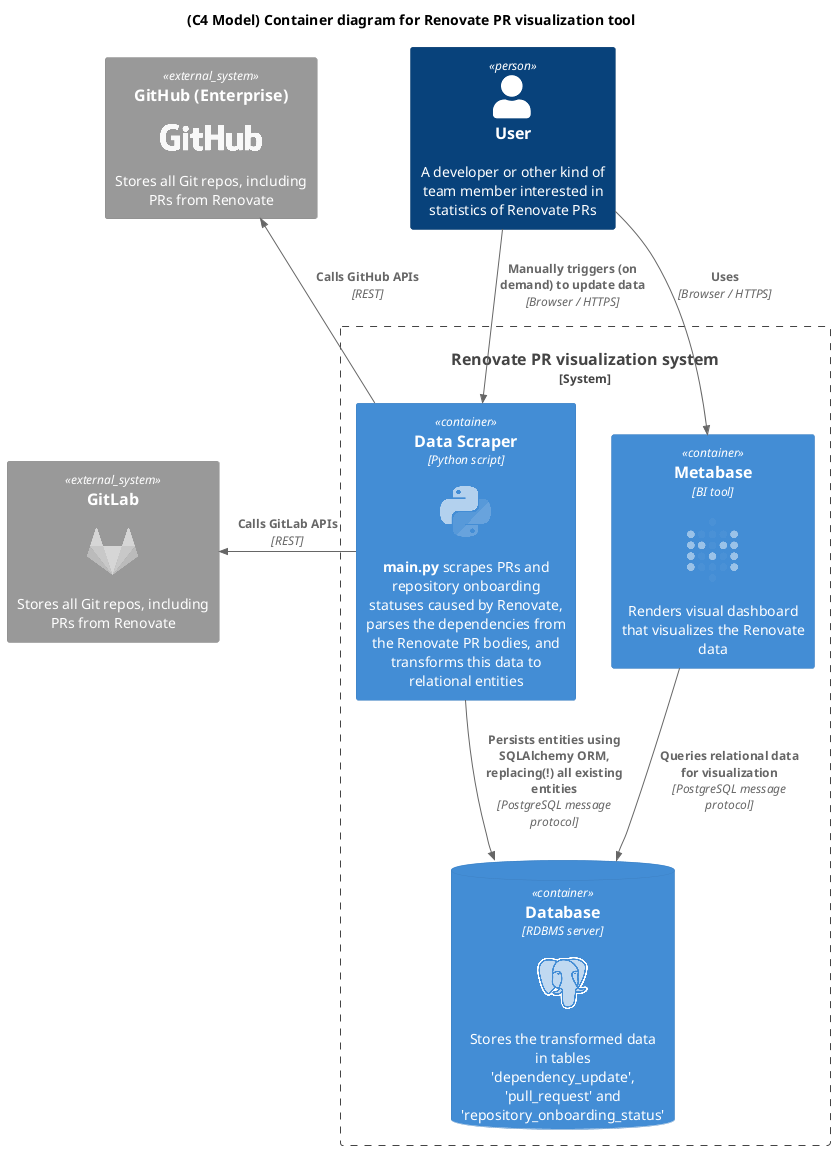 @startuml
!include <C4/C4_Container.puml>
!include <logos/postgresql.puml>
!include <logos/python.puml>
!include <logos/github.puml>
!include <logos/gitlab.puml>
!include <logos/metabase.puml>

title (C4 Model) Container diagram for Renovate PR visualization tool

Person(user, User, "A developer or other kind of team member interested in statistics of Renovate PRs")

System_Ext(github, "GitHub (Enterprise)", "<$github>\n\nStores all Git repos, including PRs from Renovate")

System_Ext(gitlab, "GitLab", "<$gitlab>\n\nStores all Git repos, including PRs from Renovate")
System_Boundary(tool, "Renovate PR visualization system") {
    Container(metabase, "Metabase", "BI tool", "<$metabase>\n\nRenders visual dashboard that visualizes the Renovate data")
    Container(datascraper, "Data Scraper", "Python script", "<$python>\n\n**main.py** scrapes PRs and repository onboarding statuses caused by Renovate, parses the dependencies from the Renovate PR bodies, and transforms this data to relational entities")
    ContainerDb(database, "Database", "RDBMS server", "<$postgresql>\n\nStores the transformed data in tables 'dependency_update', 'pull_request' and 'repository_onboarding_status'")
}

Rel(datascraper, database, "Persists entities using SQLAlchemy ORM, replacing(!) all existing entities", "PostgreSQL message protocol")
Rel_L(datascraper, github, "Calls GitHub APIs", "REST")
Rel_L(datascraper, gitlab, "Calls GitLab APIs", "REST")
github -[hidden]d- gitlab
Rel(metabase, database, "Queries relational data for visualization", "PostgreSQL message protocol")
Rel_D(user, metabase, "Uses", "Browser / HTTPS")
Rel_D(user, datascraper, "Manually triggers (on demand) to update data", "Browser / HTTPS")

@enduml
